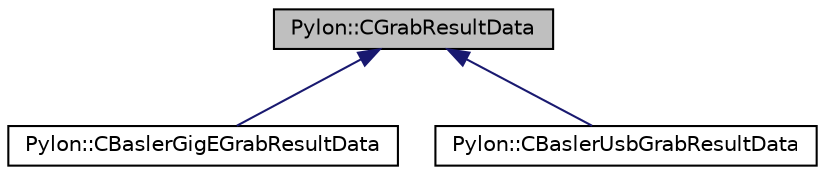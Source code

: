 digraph "Pylon::CGrabResultData"
{
  edge [fontname="Helvetica",fontsize="10",labelfontname="Helvetica",labelfontsize="10"];
  node [fontname="Helvetica",fontsize="10",shape=record];
  Node1 [label="Pylon::CGrabResultData",height=0.2,width=0.4,color="black", fillcolor="grey75", style="filled", fontcolor="black"];
  Node1 -> Node2 [dir="back",color="midnightblue",fontsize="10",style="solid",fontname="Helvetica"];
  Node2 [label="Pylon::CBaslerGigEGrabResultData",height=0.2,width=0.4,color="black", fillcolor="white", style="filled",URL="$class_pylon_1_1_c_basler_gig_e_grab_result_data.html",tooltip="The GigE specific grab result data. "];
  Node1 -> Node3 [dir="back",color="midnightblue",fontsize="10",style="solid",fontname="Helvetica"];
  Node3 [label="Pylon::CBaslerUsbGrabResultData",height=0.2,width=0.4,color="black", fillcolor="white", style="filled",URL="$class_pylon_1_1_c_basler_usb_grab_result_data.html",tooltip="The USB specific grab result data class. "];
}
